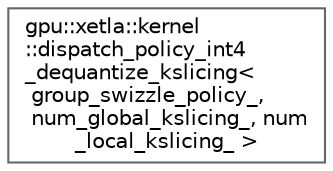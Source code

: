 digraph "Graphical Class Hierarchy"
{
 // LATEX_PDF_SIZE
  bgcolor="transparent";
  edge [fontname=Helvetica,fontsize=10,labelfontname=Helvetica,labelfontsize=10];
  node [fontname=Helvetica,fontsize=10,shape=box,height=0.2,width=0.4];
  rankdir="LR";
  Node0 [id="Node000000",label="gpu::xetla::kernel\l::dispatch_policy_int4\l_dequantize_kslicing\<\l group_swizzle_policy_,\l num_global_kslicing_, num\l_local_kslicing_ \>",height=0.2,width=0.4,color="grey40", fillcolor="white", style="filled",URL="$structgpu_1_1xetla_1_1kernel_1_1dispatch__policy__int4__dequantize__kslicing.html",tooltip="4bit kslicing GEMM implementation."];
}
